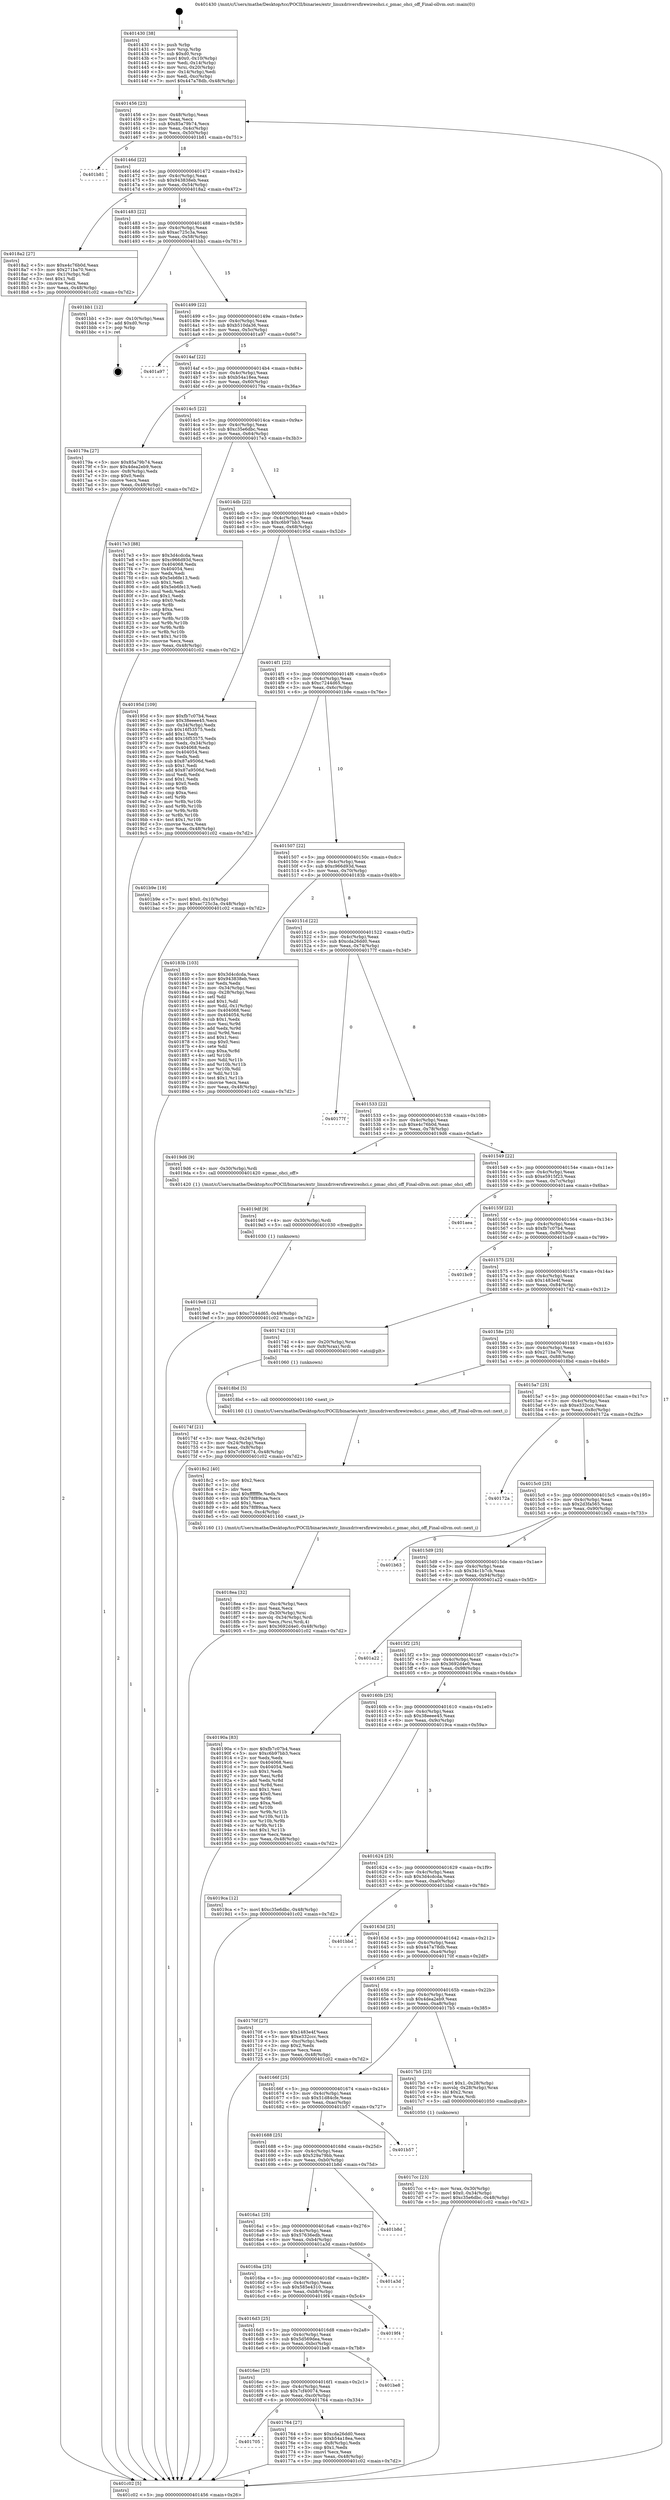 digraph "0x401430" {
  label = "0x401430 (/mnt/c/Users/mathe/Desktop/tcc/POCII/binaries/extr_linuxdriversfirewireohci.c_pmac_ohci_off_Final-ollvm.out::main(0))"
  labelloc = "t"
  node[shape=record]

  Entry [label="",width=0.3,height=0.3,shape=circle,fillcolor=black,style=filled]
  "0x401456" [label="{
     0x401456 [23]\l
     | [instrs]\l
     &nbsp;&nbsp;0x401456 \<+3\>: mov -0x48(%rbp),%eax\l
     &nbsp;&nbsp;0x401459 \<+2\>: mov %eax,%ecx\l
     &nbsp;&nbsp;0x40145b \<+6\>: sub $0x85a79b74,%ecx\l
     &nbsp;&nbsp;0x401461 \<+3\>: mov %eax,-0x4c(%rbp)\l
     &nbsp;&nbsp;0x401464 \<+3\>: mov %ecx,-0x50(%rbp)\l
     &nbsp;&nbsp;0x401467 \<+6\>: je 0000000000401b81 \<main+0x751\>\l
  }"]
  "0x401b81" [label="{
     0x401b81\l
  }", style=dashed]
  "0x40146d" [label="{
     0x40146d [22]\l
     | [instrs]\l
     &nbsp;&nbsp;0x40146d \<+5\>: jmp 0000000000401472 \<main+0x42\>\l
     &nbsp;&nbsp;0x401472 \<+3\>: mov -0x4c(%rbp),%eax\l
     &nbsp;&nbsp;0x401475 \<+5\>: sub $0x943838eb,%eax\l
     &nbsp;&nbsp;0x40147a \<+3\>: mov %eax,-0x54(%rbp)\l
     &nbsp;&nbsp;0x40147d \<+6\>: je 00000000004018a2 \<main+0x472\>\l
  }"]
  Exit [label="",width=0.3,height=0.3,shape=circle,fillcolor=black,style=filled,peripheries=2]
  "0x4018a2" [label="{
     0x4018a2 [27]\l
     | [instrs]\l
     &nbsp;&nbsp;0x4018a2 \<+5\>: mov $0xe4c76b0d,%eax\l
     &nbsp;&nbsp;0x4018a7 \<+5\>: mov $0x271ba70,%ecx\l
     &nbsp;&nbsp;0x4018ac \<+3\>: mov -0x1(%rbp),%dl\l
     &nbsp;&nbsp;0x4018af \<+3\>: test $0x1,%dl\l
     &nbsp;&nbsp;0x4018b2 \<+3\>: cmovne %ecx,%eax\l
     &nbsp;&nbsp;0x4018b5 \<+3\>: mov %eax,-0x48(%rbp)\l
     &nbsp;&nbsp;0x4018b8 \<+5\>: jmp 0000000000401c02 \<main+0x7d2\>\l
  }"]
  "0x401483" [label="{
     0x401483 [22]\l
     | [instrs]\l
     &nbsp;&nbsp;0x401483 \<+5\>: jmp 0000000000401488 \<main+0x58\>\l
     &nbsp;&nbsp;0x401488 \<+3\>: mov -0x4c(%rbp),%eax\l
     &nbsp;&nbsp;0x40148b \<+5\>: sub $0xac725c3a,%eax\l
     &nbsp;&nbsp;0x401490 \<+3\>: mov %eax,-0x58(%rbp)\l
     &nbsp;&nbsp;0x401493 \<+6\>: je 0000000000401bb1 \<main+0x781\>\l
  }"]
  "0x4019e8" [label="{
     0x4019e8 [12]\l
     | [instrs]\l
     &nbsp;&nbsp;0x4019e8 \<+7\>: movl $0xc7244d65,-0x48(%rbp)\l
     &nbsp;&nbsp;0x4019ef \<+5\>: jmp 0000000000401c02 \<main+0x7d2\>\l
  }"]
  "0x401bb1" [label="{
     0x401bb1 [12]\l
     | [instrs]\l
     &nbsp;&nbsp;0x401bb1 \<+3\>: mov -0x10(%rbp),%eax\l
     &nbsp;&nbsp;0x401bb4 \<+7\>: add $0xd0,%rsp\l
     &nbsp;&nbsp;0x401bbb \<+1\>: pop %rbp\l
     &nbsp;&nbsp;0x401bbc \<+1\>: ret\l
  }"]
  "0x401499" [label="{
     0x401499 [22]\l
     | [instrs]\l
     &nbsp;&nbsp;0x401499 \<+5\>: jmp 000000000040149e \<main+0x6e\>\l
     &nbsp;&nbsp;0x40149e \<+3\>: mov -0x4c(%rbp),%eax\l
     &nbsp;&nbsp;0x4014a1 \<+5\>: sub $0xb510da36,%eax\l
     &nbsp;&nbsp;0x4014a6 \<+3\>: mov %eax,-0x5c(%rbp)\l
     &nbsp;&nbsp;0x4014a9 \<+6\>: je 0000000000401a97 \<main+0x667\>\l
  }"]
  "0x4019df" [label="{
     0x4019df [9]\l
     | [instrs]\l
     &nbsp;&nbsp;0x4019df \<+4\>: mov -0x30(%rbp),%rdi\l
     &nbsp;&nbsp;0x4019e3 \<+5\>: call 0000000000401030 \<free@plt\>\l
     | [calls]\l
     &nbsp;&nbsp;0x401030 \{1\} (unknown)\l
  }"]
  "0x401a97" [label="{
     0x401a97\l
  }", style=dashed]
  "0x4014af" [label="{
     0x4014af [22]\l
     | [instrs]\l
     &nbsp;&nbsp;0x4014af \<+5\>: jmp 00000000004014b4 \<main+0x84\>\l
     &nbsp;&nbsp;0x4014b4 \<+3\>: mov -0x4c(%rbp),%eax\l
     &nbsp;&nbsp;0x4014b7 \<+5\>: sub $0xb54a18ea,%eax\l
     &nbsp;&nbsp;0x4014bc \<+3\>: mov %eax,-0x60(%rbp)\l
     &nbsp;&nbsp;0x4014bf \<+6\>: je 000000000040179a \<main+0x36a\>\l
  }"]
  "0x4018ea" [label="{
     0x4018ea [32]\l
     | [instrs]\l
     &nbsp;&nbsp;0x4018ea \<+6\>: mov -0xc4(%rbp),%ecx\l
     &nbsp;&nbsp;0x4018f0 \<+3\>: imul %eax,%ecx\l
     &nbsp;&nbsp;0x4018f3 \<+4\>: mov -0x30(%rbp),%rsi\l
     &nbsp;&nbsp;0x4018f7 \<+4\>: movslq -0x34(%rbp),%rdi\l
     &nbsp;&nbsp;0x4018fb \<+3\>: mov %ecx,(%rsi,%rdi,4)\l
     &nbsp;&nbsp;0x4018fe \<+7\>: movl $0x3692d4e0,-0x48(%rbp)\l
     &nbsp;&nbsp;0x401905 \<+5\>: jmp 0000000000401c02 \<main+0x7d2\>\l
  }"]
  "0x40179a" [label="{
     0x40179a [27]\l
     | [instrs]\l
     &nbsp;&nbsp;0x40179a \<+5\>: mov $0x85a79b74,%eax\l
     &nbsp;&nbsp;0x40179f \<+5\>: mov $0x4dea2eb9,%ecx\l
     &nbsp;&nbsp;0x4017a4 \<+3\>: mov -0x8(%rbp),%edx\l
     &nbsp;&nbsp;0x4017a7 \<+3\>: cmp $0x0,%edx\l
     &nbsp;&nbsp;0x4017aa \<+3\>: cmove %ecx,%eax\l
     &nbsp;&nbsp;0x4017ad \<+3\>: mov %eax,-0x48(%rbp)\l
     &nbsp;&nbsp;0x4017b0 \<+5\>: jmp 0000000000401c02 \<main+0x7d2\>\l
  }"]
  "0x4014c5" [label="{
     0x4014c5 [22]\l
     | [instrs]\l
     &nbsp;&nbsp;0x4014c5 \<+5\>: jmp 00000000004014ca \<main+0x9a\>\l
     &nbsp;&nbsp;0x4014ca \<+3\>: mov -0x4c(%rbp),%eax\l
     &nbsp;&nbsp;0x4014cd \<+5\>: sub $0xc35e6dbc,%eax\l
     &nbsp;&nbsp;0x4014d2 \<+3\>: mov %eax,-0x64(%rbp)\l
     &nbsp;&nbsp;0x4014d5 \<+6\>: je 00000000004017e3 \<main+0x3b3\>\l
  }"]
  "0x4018c2" [label="{
     0x4018c2 [40]\l
     | [instrs]\l
     &nbsp;&nbsp;0x4018c2 \<+5\>: mov $0x2,%ecx\l
     &nbsp;&nbsp;0x4018c7 \<+1\>: cltd\l
     &nbsp;&nbsp;0x4018c8 \<+2\>: idiv %ecx\l
     &nbsp;&nbsp;0x4018ca \<+6\>: imul $0xfffffffe,%edx,%ecx\l
     &nbsp;&nbsp;0x4018d0 \<+6\>: sub $0x78f89caa,%ecx\l
     &nbsp;&nbsp;0x4018d6 \<+3\>: add $0x1,%ecx\l
     &nbsp;&nbsp;0x4018d9 \<+6\>: add $0x78f89caa,%ecx\l
     &nbsp;&nbsp;0x4018df \<+6\>: mov %ecx,-0xc4(%rbp)\l
     &nbsp;&nbsp;0x4018e5 \<+5\>: call 0000000000401160 \<next_i\>\l
     | [calls]\l
     &nbsp;&nbsp;0x401160 \{1\} (/mnt/c/Users/mathe/Desktop/tcc/POCII/binaries/extr_linuxdriversfirewireohci.c_pmac_ohci_off_Final-ollvm.out::next_i)\l
  }"]
  "0x4017e3" [label="{
     0x4017e3 [88]\l
     | [instrs]\l
     &nbsp;&nbsp;0x4017e3 \<+5\>: mov $0x3d4cdcda,%eax\l
     &nbsp;&nbsp;0x4017e8 \<+5\>: mov $0xc966d93d,%ecx\l
     &nbsp;&nbsp;0x4017ed \<+7\>: mov 0x404068,%edx\l
     &nbsp;&nbsp;0x4017f4 \<+7\>: mov 0x404054,%esi\l
     &nbsp;&nbsp;0x4017fb \<+2\>: mov %edx,%edi\l
     &nbsp;&nbsp;0x4017fd \<+6\>: sub $0x5eb6fe13,%edi\l
     &nbsp;&nbsp;0x401803 \<+3\>: sub $0x1,%edi\l
     &nbsp;&nbsp;0x401806 \<+6\>: add $0x5eb6fe13,%edi\l
     &nbsp;&nbsp;0x40180c \<+3\>: imul %edi,%edx\l
     &nbsp;&nbsp;0x40180f \<+3\>: and $0x1,%edx\l
     &nbsp;&nbsp;0x401812 \<+3\>: cmp $0x0,%edx\l
     &nbsp;&nbsp;0x401815 \<+4\>: sete %r8b\l
     &nbsp;&nbsp;0x401819 \<+3\>: cmp $0xa,%esi\l
     &nbsp;&nbsp;0x40181c \<+4\>: setl %r9b\l
     &nbsp;&nbsp;0x401820 \<+3\>: mov %r8b,%r10b\l
     &nbsp;&nbsp;0x401823 \<+3\>: and %r9b,%r10b\l
     &nbsp;&nbsp;0x401826 \<+3\>: xor %r9b,%r8b\l
     &nbsp;&nbsp;0x401829 \<+3\>: or %r8b,%r10b\l
     &nbsp;&nbsp;0x40182c \<+4\>: test $0x1,%r10b\l
     &nbsp;&nbsp;0x401830 \<+3\>: cmovne %ecx,%eax\l
     &nbsp;&nbsp;0x401833 \<+3\>: mov %eax,-0x48(%rbp)\l
     &nbsp;&nbsp;0x401836 \<+5\>: jmp 0000000000401c02 \<main+0x7d2\>\l
  }"]
  "0x4014db" [label="{
     0x4014db [22]\l
     | [instrs]\l
     &nbsp;&nbsp;0x4014db \<+5\>: jmp 00000000004014e0 \<main+0xb0\>\l
     &nbsp;&nbsp;0x4014e0 \<+3\>: mov -0x4c(%rbp),%eax\l
     &nbsp;&nbsp;0x4014e3 \<+5\>: sub $0xc6b97bb3,%eax\l
     &nbsp;&nbsp;0x4014e8 \<+3\>: mov %eax,-0x68(%rbp)\l
     &nbsp;&nbsp;0x4014eb \<+6\>: je 000000000040195d \<main+0x52d\>\l
  }"]
  "0x4017cc" [label="{
     0x4017cc [23]\l
     | [instrs]\l
     &nbsp;&nbsp;0x4017cc \<+4\>: mov %rax,-0x30(%rbp)\l
     &nbsp;&nbsp;0x4017d0 \<+7\>: movl $0x0,-0x34(%rbp)\l
     &nbsp;&nbsp;0x4017d7 \<+7\>: movl $0xc35e6dbc,-0x48(%rbp)\l
     &nbsp;&nbsp;0x4017de \<+5\>: jmp 0000000000401c02 \<main+0x7d2\>\l
  }"]
  "0x40195d" [label="{
     0x40195d [109]\l
     | [instrs]\l
     &nbsp;&nbsp;0x40195d \<+5\>: mov $0xfb7c07b4,%eax\l
     &nbsp;&nbsp;0x401962 \<+5\>: mov $0x38eeee45,%ecx\l
     &nbsp;&nbsp;0x401967 \<+3\>: mov -0x34(%rbp),%edx\l
     &nbsp;&nbsp;0x40196a \<+6\>: sub $0x16f53575,%edx\l
     &nbsp;&nbsp;0x401970 \<+3\>: add $0x1,%edx\l
     &nbsp;&nbsp;0x401973 \<+6\>: add $0x16f53575,%edx\l
     &nbsp;&nbsp;0x401979 \<+3\>: mov %edx,-0x34(%rbp)\l
     &nbsp;&nbsp;0x40197c \<+7\>: mov 0x404068,%edx\l
     &nbsp;&nbsp;0x401983 \<+7\>: mov 0x404054,%esi\l
     &nbsp;&nbsp;0x40198a \<+2\>: mov %edx,%edi\l
     &nbsp;&nbsp;0x40198c \<+6\>: sub $0x87a9506d,%edi\l
     &nbsp;&nbsp;0x401992 \<+3\>: sub $0x1,%edi\l
     &nbsp;&nbsp;0x401995 \<+6\>: add $0x87a9506d,%edi\l
     &nbsp;&nbsp;0x40199b \<+3\>: imul %edi,%edx\l
     &nbsp;&nbsp;0x40199e \<+3\>: and $0x1,%edx\l
     &nbsp;&nbsp;0x4019a1 \<+3\>: cmp $0x0,%edx\l
     &nbsp;&nbsp;0x4019a4 \<+4\>: sete %r8b\l
     &nbsp;&nbsp;0x4019a8 \<+3\>: cmp $0xa,%esi\l
     &nbsp;&nbsp;0x4019ab \<+4\>: setl %r9b\l
     &nbsp;&nbsp;0x4019af \<+3\>: mov %r8b,%r10b\l
     &nbsp;&nbsp;0x4019b2 \<+3\>: and %r9b,%r10b\l
     &nbsp;&nbsp;0x4019b5 \<+3\>: xor %r9b,%r8b\l
     &nbsp;&nbsp;0x4019b8 \<+3\>: or %r8b,%r10b\l
     &nbsp;&nbsp;0x4019bb \<+4\>: test $0x1,%r10b\l
     &nbsp;&nbsp;0x4019bf \<+3\>: cmovne %ecx,%eax\l
     &nbsp;&nbsp;0x4019c2 \<+3\>: mov %eax,-0x48(%rbp)\l
     &nbsp;&nbsp;0x4019c5 \<+5\>: jmp 0000000000401c02 \<main+0x7d2\>\l
  }"]
  "0x4014f1" [label="{
     0x4014f1 [22]\l
     | [instrs]\l
     &nbsp;&nbsp;0x4014f1 \<+5\>: jmp 00000000004014f6 \<main+0xc6\>\l
     &nbsp;&nbsp;0x4014f6 \<+3\>: mov -0x4c(%rbp),%eax\l
     &nbsp;&nbsp;0x4014f9 \<+5\>: sub $0xc7244d65,%eax\l
     &nbsp;&nbsp;0x4014fe \<+3\>: mov %eax,-0x6c(%rbp)\l
     &nbsp;&nbsp;0x401501 \<+6\>: je 0000000000401b9e \<main+0x76e\>\l
  }"]
  "0x401705" [label="{
     0x401705\l
  }", style=dashed]
  "0x401b9e" [label="{
     0x401b9e [19]\l
     | [instrs]\l
     &nbsp;&nbsp;0x401b9e \<+7\>: movl $0x0,-0x10(%rbp)\l
     &nbsp;&nbsp;0x401ba5 \<+7\>: movl $0xac725c3a,-0x48(%rbp)\l
     &nbsp;&nbsp;0x401bac \<+5\>: jmp 0000000000401c02 \<main+0x7d2\>\l
  }"]
  "0x401507" [label="{
     0x401507 [22]\l
     | [instrs]\l
     &nbsp;&nbsp;0x401507 \<+5\>: jmp 000000000040150c \<main+0xdc\>\l
     &nbsp;&nbsp;0x40150c \<+3\>: mov -0x4c(%rbp),%eax\l
     &nbsp;&nbsp;0x40150f \<+5\>: sub $0xc966d93d,%eax\l
     &nbsp;&nbsp;0x401514 \<+3\>: mov %eax,-0x70(%rbp)\l
     &nbsp;&nbsp;0x401517 \<+6\>: je 000000000040183b \<main+0x40b\>\l
  }"]
  "0x401764" [label="{
     0x401764 [27]\l
     | [instrs]\l
     &nbsp;&nbsp;0x401764 \<+5\>: mov $0xcda26dd0,%eax\l
     &nbsp;&nbsp;0x401769 \<+5\>: mov $0xb54a18ea,%ecx\l
     &nbsp;&nbsp;0x40176e \<+3\>: mov -0x8(%rbp),%edx\l
     &nbsp;&nbsp;0x401771 \<+3\>: cmp $0x1,%edx\l
     &nbsp;&nbsp;0x401774 \<+3\>: cmovl %ecx,%eax\l
     &nbsp;&nbsp;0x401777 \<+3\>: mov %eax,-0x48(%rbp)\l
     &nbsp;&nbsp;0x40177a \<+5\>: jmp 0000000000401c02 \<main+0x7d2\>\l
  }"]
  "0x40183b" [label="{
     0x40183b [103]\l
     | [instrs]\l
     &nbsp;&nbsp;0x40183b \<+5\>: mov $0x3d4cdcda,%eax\l
     &nbsp;&nbsp;0x401840 \<+5\>: mov $0x943838eb,%ecx\l
     &nbsp;&nbsp;0x401845 \<+2\>: xor %edx,%edx\l
     &nbsp;&nbsp;0x401847 \<+3\>: mov -0x34(%rbp),%esi\l
     &nbsp;&nbsp;0x40184a \<+3\>: cmp -0x28(%rbp),%esi\l
     &nbsp;&nbsp;0x40184d \<+4\>: setl %dil\l
     &nbsp;&nbsp;0x401851 \<+4\>: and $0x1,%dil\l
     &nbsp;&nbsp;0x401855 \<+4\>: mov %dil,-0x1(%rbp)\l
     &nbsp;&nbsp;0x401859 \<+7\>: mov 0x404068,%esi\l
     &nbsp;&nbsp;0x401860 \<+8\>: mov 0x404054,%r8d\l
     &nbsp;&nbsp;0x401868 \<+3\>: sub $0x1,%edx\l
     &nbsp;&nbsp;0x40186b \<+3\>: mov %esi,%r9d\l
     &nbsp;&nbsp;0x40186e \<+3\>: add %edx,%r9d\l
     &nbsp;&nbsp;0x401871 \<+4\>: imul %r9d,%esi\l
     &nbsp;&nbsp;0x401875 \<+3\>: and $0x1,%esi\l
     &nbsp;&nbsp;0x401878 \<+3\>: cmp $0x0,%esi\l
     &nbsp;&nbsp;0x40187b \<+4\>: sete %dil\l
     &nbsp;&nbsp;0x40187f \<+4\>: cmp $0xa,%r8d\l
     &nbsp;&nbsp;0x401883 \<+4\>: setl %r10b\l
     &nbsp;&nbsp;0x401887 \<+3\>: mov %dil,%r11b\l
     &nbsp;&nbsp;0x40188a \<+3\>: and %r10b,%r11b\l
     &nbsp;&nbsp;0x40188d \<+3\>: xor %r10b,%dil\l
     &nbsp;&nbsp;0x401890 \<+3\>: or %dil,%r11b\l
     &nbsp;&nbsp;0x401893 \<+4\>: test $0x1,%r11b\l
     &nbsp;&nbsp;0x401897 \<+3\>: cmovne %ecx,%eax\l
     &nbsp;&nbsp;0x40189a \<+3\>: mov %eax,-0x48(%rbp)\l
     &nbsp;&nbsp;0x40189d \<+5\>: jmp 0000000000401c02 \<main+0x7d2\>\l
  }"]
  "0x40151d" [label="{
     0x40151d [22]\l
     | [instrs]\l
     &nbsp;&nbsp;0x40151d \<+5\>: jmp 0000000000401522 \<main+0xf2\>\l
     &nbsp;&nbsp;0x401522 \<+3\>: mov -0x4c(%rbp),%eax\l
     &nbsp;&nbsp;0x401525 \<+5\>: sub $0xcda26dd0,%eax\l
     &nbsp;&nbsp;0x40152a \<+3\>: mov %eax,-0x74(%rbp)\l
     &nbsp;&nbsp;0x40152d \<+6\>: je 000000000040177f \<main+0x34f\>\l
  }"]
  "0x4016ec" [label="{
     0x4016ec [25]\l
     | [instrs]\l
     &nbsp;&nbsp;0x4016ec \<+5\>: jmp 00000000004016f1 \<main+0x2c1\>\l
     &nbsp;&nbsp;0x4016f1 \<+3\>: mov -0x4c(%rbp),%eax\l
     &nbsp;&nbsp;0x4016f4 \<+5\>: sub $0x7cf40074,%eax\l
     &nbsp;&nbsp;0x4016f9 \<+6\>: mov %eax,-0xc0(%rbp)\l
     &nbsp;&nbsp;0x4016ff \<+6\>: je 0000000000401764 \<main+0x334\>\l
  }"]
  "0x40177f" [label="{
     0x40177f\l
  }", style=dashed]
  "0x401533" [label="{
     0x401533 [22]\l
     | [instrs]\l
     &nbsp;&nbsp;0x401533 \<+5\>: jmp 0000000000401538 \<main+0x108\>\l
     &nbsp;&nbsp;0x401538 \<+3\>: mov -0x4c(%rbp),%eax\l
     &nbsp;&nbsp;0x40153b \<+5\>: sub $0xe4c76b0d,%eax\l
     &nbsp;&nbsp;0x401540 \<+3\>: mov %eax,-0x78(%rbp)\l
     &nbsp;&nbsp;0x401543 \<+6\>: je 00000000004019d6 \<main+0x5a6\>\l
  }"]
  "0x401be8" [label="{
     0x401be8\l
  }", style=dashed]
  "0x4019d6" [label="{
     0x4019d6 [9]\l
     | [instrs]\l
     &nbsp;&nbsp;0x4019d6 \<+4\>: mov -0x30(%rbp),%rdi\l
     &nbsp;&nbsp;0x4019da \<+5\>: call 0000000000401420 \<pmac_ohci_off\>\l
     | [calls]\l
     &nbsp;&nbsp;0x401420 \{1\} (/mnt/c/Users/mathe/Desktop/tcc/POCII/binaries/extr_linuxdriversfirewireohci.c_pmac_ohci_off_Final-ollvm.out::pmac_ohci_off)\l
  }"]
  "0x401549" [label="{
     0x401549 [22]\l
     | [instrs]\l
     &nbsp;&nbsp;0x401549 \<+5\>: jmp 000000000040154e \<main+0x11e\>\l
     &nbsp;&nbsp;0x40154e \<+3\>: mov -0x4c(%rbp),%eax\l
     &nbsp;&nbsp;0x401551 \<+5\>: sub $0xe5915f23,%eax\l
     &nbsp;&nbsp;0x401556 \<+3\>: mov %eax,-0x7c(%rbp)\l
     &nbsp;&nbsp;0x401559 \<+6\>: je 0000000000401aea \<main+0x6ba\>\l
  }"]
  "0x4016d3" [label="{
     0x4016d3 [25]\l
     | [instrs]\l
     &nbsp;&nbsp;0x4016d3 \<+5\>: jmp 00000000004016d8 \<main+0x2a8\>\l
     &nbsp;&nbsp;0x4016d8 \<+3\>: mov -0x4c(%rbp),%eax\l
     &nbsp;&nbsp;0x4016db \<+5\>: sub $0x5d569dea,%eax\l
     &nbsp;&nbsp;0x4016e0 \<+6\>: mov %eax,-0xbc(%rbp)\l
     &nbsp;&nbsp;0x4016e6 \<+6\>: je 0000000000401be8 \<main+0x7b8\>\l
  }"]
  "0x401aea" [label="{
     0x401aea\l
  }", style=dashed]
  "0x40155f" [label="{
     0x40155f [22]\l
     | [instrs]\l
     &nbsp;&nbsp;0x40155f \<+5\>: jmp 0000000000401564 \<main+0x134\>\l
     &nbsp;&nbsp;0x401564 \<+3\>: mov -0x4c(%rbp),%eax\l
     &nbsp;&nbsp;0x401567 \<+5\>: sub $0xfb7c07b4,%eax\l
     &nbsp;&nbsp;0x40156c \<+3\>: mov %eax,-0x80(%rbp)\l
     &nbsp;&nbsp;0x40156f \<+6\>: je 0000000000401bc9 \<main+0x799\>\l
  }"]
  "0x4019f4" [label="{
     0x4019f4\l
  }", style=dashed]
  "0x401bc9" [label="{
     0x401bc9\l
  }", style=dashed]
  "0x401575" [label="{
     0x401575 [25]\l
     | [instrs]\l
     &nbsp;&nbsp;0x401575 \<+5\>: jmp 000000000040157a \<main+0x14a\>\l
     &nbsp;&nbsp;0x40157a \<+3\>: mov -0x4c(%rbp),%eax\l
     &nbsp;&nbsp;0x40157d \<+5\>: sub $0x1483e4f,%eax\l
     &nbsp;&nbsp;0x401582 \<+6\>: mov %eax,-0x84(%rbp)\l
     &nbsp;&nbsp;0x401588 \<+6\>: je 0000000000401742 \<main+0x312\>\l
  }"]
  "0x4016ba" [label="{
     0x4016ba [25]\l
     | [instrs]\l
     &nbsp;&nbsp;0x4016ba \<+5\>: jmp 00000000004016bf \<main+0x28f\>\l
     &nbsp;&nbsp;0x4016bf \<+3\>: mov -0x4c(%rbp),%eax\l
     &nbsp;&nbsp;0x4016c2 \<+5\>: sub $0x585e4310,%eax\l
     &nbsp;&nbsp;0x4016c7 \<+6\>: mov %eax,-0xb8(%rbp)\l
     &nbsp;&nbsp;0x4016cd \<+6\>: je 00000000004019f4 \<main+0x5c4\>\l
  }"]
  "0x401742" [label="{
     0x401742 [13]\l
     | [instrs]\l
     &nbsp;&nbsp;0x401742 \<+4\>: mov -0x20(%rbp),%rax\l
     &nbsp;&nbsp;0x401746 \<+4\>: mov 0x8(%rax),%rdi\l
     &nbsp;&nbsp;0x40174a \<+5\>: call 0000000000401060 \<atoi@plt\>\l
     | [calls]\l
     &nbsp;&nbsp;0x401060 \{1\} (unknown)\l
  }"]
  "0x40158e" [label="{
     0x40158e [25]\l
     | [instrs]\l
     &nbsp;&nbsp;0x40158e \<+5\>: jmp 0000000000401593 \<main+0x163\>\l
     &nbsp;&nbsp;0x401593 \<+3\>: mov -0x4c(%rbp),%eax\l
     &nbsp;&nbsp;0x401596 \<+5\>: sub $0x271ba70,%eax\l
     &nbsp;&nbsp;0x40159b \<+6\>: mov %eax,-0x88(%rbp)\l
     &nbsp;&nbsp;0x4015a1 \<+6\>: je 00000000004018bd \<main+0x48d\>\l
  }"]
  "0x401a3d" [label="{
     0x401a3d\l
  }", style=dashed]
  "0x4018bd" [label="{
     0x4018bd [5]\l
     | [instrs]\l
     &nbsp;&nbsp;0x4018bd \<+5\>: call 0000000000401160 \<next_i\>\l
     | [calls]\l
     &nbsp;&nbsp;0x401160 \{1\} (/mnt/c/Users/mathe/Desktop/tcc/POCII/binaries/extr_linuxdriversfirewireohci.c_pmac_ohci_off_Final-ollvm.out::next_i)\l
  }"]
  "0x4015a7" [label="{
     0x4015a7 [25]\l
     | [instrs]\l
     &nbsp;&nbsp;0x4015a7 \<+5\>: jmp 00000000004015ac \<main+0x17c\>\l
     &nbsp;&nbsp;0x4015ac \<+3\>: mov -0x4c(%rbp),%eax\l
     &nbsp;&nbsp;0x4015af \<+5\>: sub $0xe332ccc,%eax\l
     &nbsp;&nbsp;0x4015b4 \<+6\>: mov %eax,-0x8c(%rbp)\l
     &nbsp;&nbsp;0x4015ba \<+6\>: je 000000000040172a \<main+0x2fa\>\l
  }"]
  "0x4016a1" [label="{
     0x4016a1 [25]\l
     | [instrs]\l
     &nbsp;&nbsp;0x4016a1 \<+5\>: jmp 00000000004016a6 \<main+0x276\>\l
     &nbsp;&nbsp;0x4016a6 \<+3\>: mov -0x4c(%rbp),%eax\l
     &nbsp;&nbsp;0x4016a9 \<+5\>: sub $0x57636edb,%eax\l
     &nbsp;&nbsp;0x4016ae \<+6\>: mov %eax,-0xb4(%rbp)\l
     &nbsp;&nbsp;0x4016b4 \<+6\>: je 0000000000401a3d \<main+0x60d\>\l
  }"]
  "0x40172a" [label="{
     0x40172a\l
  }", style=dashed]
  "0x4015c0" [label="{
     0x4015c0 [25]\l
     | [instrs]\l
     &nbsp;&nbsp;0x4015c0 \<+5\>: jmp 00000000004015c5 \<main+0x195\>\l
     &nbsp;&nbsp;0x4015c5 \<+3\>: mov -0x4c(%rbp),%eax\l
     &nbsp;&nbsp;0x4015c8 \<+5\>: sub $0x2d3fa565,%eax\l
     &nbsp;&nbsp;0x4015cd \<+6\>: mov %eax,-0x90(%rbp)\l
     &nbsp;&nbsp;0x4015d3 \<+6\>: je 0000000000401b63 \<main+0x733\>\l
  }"]
  "0x401b8d" [label="{
     0x401b8d\l
  }", style=dashed]
  "0x401b63" [label="{
     0x401b63\l
  }", style=dashed]
  "0x4015d9" [label="{
     0x4015d9 [25]\l
     | [instrs]\l
     &nbsp;&nbsp;0x4015d9 \<+5\>: jmp 00000000004015de \<main+0x1ae\>\l
     &nbsp;&nbsp;0x4015de \<+3\>: mov -0x4c(%rbp),%eax\l
     &nbsp;&nbsp;0x4015e1 \<+5\>: sub $0x34c1b7cb,%eax\l
     &nbsp;&nbsp;0x4015e6 \<+6\>: mov %eax,-0x94(%rbp)\l
     &nbsp;&nbsp;0x4015ec \<+6\>: je 0000000000401a22 \<main+0x5f2\>\l
  }"]
  "0x401688" [label="{
     0x401688 [25]\l
     | [instrs]\l
     &nbsp;&nbsp;0x401688 \<+5\>: jmp 000000000040168d \<main+0x25d\>\l
     &nbsp;&nbsp;0x40168d \<+3\>: mov -0x4c(%rbp),%eax\l
     &nbsp;&nbsp;0x401690 \<+5\>: sub $0x529a79bb,%eax\l
     &nbsp;&nbsp;0x401695 \<+6\>: mov %eax,-0xb0(%rbp)\l
     &nbsp;&nbsp;0x40169b \<+6\>: je 0000000000401b8d \<main+0x75d\>\l
  }"]
  "0x401a22" [label="{
     0x401a22\l
  }", style=dashed]
  "0x4015f2" [label="{
     0x4015f2 [25]\l
     | [instrs]\l
     &nbsp;&nbsp;0x4015f2 \<+5\>: jmp 00000000004015f7 \<main+0x1c7\>\l
     &nbsp;&nbsp;0x4015f7 \<+3\>: mov -0x4c(%rbp),%eax\l
     &nbsp;&nbsp;0x4015fa \<+5\>: sub $0x3692d4e0,%eax\l
     &nbsp;&nbsp;0x4015ff \<+6\>: mov %eax,-0x98(%rbp)\l
     &nbsp;&nbsp;0x401605 \<+6\>: je 000000000040190a \<main+0x4da\>\l
  }"]
  "0x401b57" [label="{
     0x401b57\l
  }", style=dashed]
  "0x40190a" [label="{
     0x40190a [83]\l
     | [instrs]\l
     &nbsp;&nbsp;0x40190a \<+5\>: mov $0xfb7c07b4,%eax\l
     &nbsp;&nbsp;0x40190f \<+5\>: mov $0xc6b97bb3,%ecx\l
     &nbsp;&nbsp;0x401914 \<+2\>: xor %edx,%edx\l
     &nbsp;&nbsp;0x401916 \<+7\>: mov 0x404068,%esi\l
     &nbsp;&nbsp;0x40191d \<+7\>: mov 0x404054,%edi\l
     &nbsp;&nbsp;0x401924 \<+3\>: sub $0x1,%edx\l
     &nbsp;&nbsp;0x401927 \<+3\>: mov %esi,%r8d\l
     &nbsp;&nbsp;0x40192a \<+3\>: add %edx,%r8d\l
     &nbsp;&nbsp;0x40192d \<+4\>: imul %r8d,%esi\l
     &nbsp;&nbsp;0x401931 \<+3\>: and $0x1,%esi\l
     &nbsp;&nbsp;0x401934 \<+3\>: cmp $0x0,%esi\l
     &nbsp;&nbsp;0x401937 \<+4\>: sete %r9b\l
     &nbsp;&nbsp;0x40193b \<+3\>: cmp $0xa,%edi\l
     &nbsp;&nbsp;0x40193e \<+4\>: setl %r10b\l
     &nbsp;&nbsp;0x401942 \<+3\>: mov %r9b,%r11b\l
     &nbsp;&nbsp;0x401945 \<+3\>: and %r10b,%r11b\l
     &nbsp;&nbsp;0x401948 \<+3\>: xor %r10b,%r9b\l
     &nbsp;&nbsp;0x40194b \<+3\>: or %r9b,%r11b\l
     &nbsp;&nbsp;0x40194e \<+4\>: test $0x1,%r11b\l
     &nbsp;&nbsp;0x401952 \<+3\>: cmovne %ecx,%eax\l
     &nbsp;&nbsp;0x401955 \<+3\>: mov %eax,-0x48(%rbp)\l
     &nbsp;&nbsp;0x401958 \<+5\>: jmp 0000000000401c02 \<main+0x7d2\>\l
  }"]
  "0x40160b" [label="{
     0x40160b [25]\l
     | [instrs]\l
     &nbsp;&nbsp;0x40160b \<+5\>: jmp 0000000000401610 \<main+0x1e0\>\l
     &nbsp;&nbsp;0x401610 \<+3\>: mov -0x4c(%rbp),%eax\l
     &nbsp;&nbsp;0x401613 \<+5\>: sub $0x38eeee45,%eax\l
     &nbsp;&nbsp;0x401618 \<+6\>: mov %eax,-0x9c(%rbp)\l
     &nbsp;&nbsp;0x40161e \<+6\>: je 00000000004019ca \<main+0x59a\>\l
  }"]
  "0x40166f" [label="{
     0x40166f [25]\l
     | [instrs]\l
     &nbsp;&nbsp;0x40166f \<+5\>: jmp 0000000000401674 \<main+0x244\>\l
     &nbsp;&nbsp;0x401674 \<+3\>: mov -0x4c(%rbp),%eax\l
     &nbsp;&nbsp;0x401677 \<+5\>: sub $0x51d84cfe,%eax\l
     &nbsp;&nbsp;0x40167c \<+6\>: mov %eax,-0xac(%rbp)\l
     &nbsp;&nbsp;0x401682 \<+6\>: je 0000000000401b57 \<main+0x727\>\l
  }"]
  "0x4019ca" [label="{
     0x4019ca [12]\l
     | [instrs]\l
     &nbsp;&nbsp;0x4019ca \<+7\>: movl $0xc35e6dbc,-0x48(%rbp)\l
     &nbsp;&nbsp;0x4019d1 \<+5\>: jmp 0000000000401c02 \<main+0x7d2\>\l
  }"]
  "0x401624" [label="{
     0x401624 [25]\l
     | [instrs]\l
     &nbsp;&nbsp;0x401624 \<+5\>: jmp 0000000000401629 \<main+0x1f9\>\l
     &nbsp;&nbsp;0x401629 \<+3\>: mov -0x4c(%rbp),%eax\l
     &nbsp;&nbsp;0x40162c \<+5\>: sub $0x3d4cdcda,%eax\l
     &nbsp;&nbsp;0x401631 \<+6\>: mov %eax,-0xa0(%rbp)\l
     &nbsp;&nbsp;0x401637 \<+6\>: je 0000000000401bbd \<main+0x78d\>\l
  }"]
  "0x4017b5" [label="{
     0x4017b5 [23]\l
     | [instrs]\l
     &nbsp;&nbsp;0x4017b5 \<+7\>: movl $0x1,-0x28(%rbp)\l
     &nbsp;&nbsp;0x4017bc \<+4\>: movslq -0x28(%rbp),%rax\l
     &nbsp;&nbsp;0x4017c0 \<+4\>: shl $0x2,%rax\l
     &nbsp;&nbsp;0x4017c4 \<+3\>: mov %rax,%rdi\l
     &nbsp;&nbsp;0x4017c7 \<+5\>: call 0000000000401050 \<malloc@plt\>\l
     | [calls]\l
     &nbsp;&nbsp;0x401050 \{1\} (unknown)\l
  }"]
  "0x401bbd" [label="{
     0x401bbd\l
  }", style=dashed]
  "0x40163d" [label="{
     0x40163d [25]\l
     | [instrs]\l
     &nbsp;&nbsp;0x40163d \<+5\>: jmp 0000000000401642 \<main+0x212\>\l
     &nbsp;&nbsp;0x401642 \<+3\>: mov -0x4c(%rbp),%eax\l
     &nbsp;&nbsp;0x401645 \<+5\>: sub $0x447a78db,%eax\l
     &nbsp;&nbsp;0x40164a \<+6\>: mov %eax,-0xa4(%rbp)\l
     &nbsp;&nbsp;0x401650 \<+6\>: je 000000000040170f \<main+0x2df\>\l
  }"]
  "0x40174f" [label="{
     0x40174f [21]\l
     | [instrs]\l
     &nbsp;&nbsp;0x40174f \<+3\>: mov %eax,-0x24(%rbp)\l
     &nbsp;&nbsp;0x401752 \<+3\>: mov -0x24(%rbp),%eax\l
     &nbsp;&nbsp;0x401755 \<+3\>: mov %eax,-0x8(%rbp)\l
     &nbsp;&nbsp;0x401758 \<+7\>: movl $0x7cf40074,-0x48(%rbp)\l
     &nbsp;&nbsp;0x40175f \<+5\>: jmp 0000000000401c02 \<main+0x7d2\>\l
  }"]
  "0x40170f" [label="{
     0x40170f [27]\l
     | [instrs]\l
     &nbsp;&nbsp;0x40170f \<+5\>: mov $0x1483e4f,%eax\l
     &nbsp;&nbsp;0x401714 \<+5\>: mov $0xe332ccc,%ecx\l
     &nbsp;&nbsp;0x401719 \<+3\>: mov -0xc(%rbp),%edx\l
     &nbsp;&nbsp;0x40171c \<+3\>: cmp $0x2,%edx\l
     &nbsp;&nbsp;0x40171f \<+3\>: cmovne %ecx,%eax\l
     &nbsp;&nbsp;0x401722 \<+3\>: mov %eax,-0x48(%rbp)\l
     &nbsp;&nbsp;0x401725 \<+5\>: jmp 0000000000401c02 \<main+0x7d2\>\l
  }"]
  "0x401656" [label="{
     0x401656 [25]\l
     | [instrs]\l
     &nbsp;&nbsp;0x401656 \<+5\>: jmp 000000000040165b \<main+0x22b\>\l
     &nbsp;&nbsp;0x40165b \<+3\>: mov -0x4c(%rbp),%eax\l
     &nbsp;&nbsp;0x40165e \<+5\>: sub $0x4dea2eb9,%eax\l
     &nbsp;&nbsp;0x401663 \<+6\>: mov %eax,-0xa8(%rbp)\l
     &nbsp;&nbsp;0x401669 \<+6\>: je 00000000004017b5 \<main+0x385\>\l
  }"]
  "0x401c02" [label="{
     0x401c02 [5]\l
     | [instrs]\l
     &nbsp;&nbsp;0x401c02 \<+5\>: jmp 0000000000401456 \<main+0x26\>\l
  }"]
  "0x401430" [label="{
     0x401430 [38]\l
     | [instrs]\l
     &nbsp;&nbsp;0x401430 \<+1\>: push %rbp\l
     &nbsp;&nbsp;0x401431 \<+3\>: mov %rsp,%rbp\l
     &nbsp;&nbsp;0x401434 \<+7\>: sub $0xd0,%rsp\l
     &nbsp;&nbsp;0x40143b \<+7\>: movl $0x0,-0x10(%rbp)\l
     &nbsp;&nbsp;0x401442 \<+3\>: mov %edi,-0x14(%rbp)\l
     &nbsp;&nbsp;0x401445 \<+4\>: mov %rsi,-0x20(%rbp)\l
     &nbsp;&nbsp;0x401449 \<+3\>: mov -0x14(%rbp),%edi\l
     &nbsp;&nbsp;0x40144c \<+3\>: mov %edi,-0xc(%rbp)\l
     &nbsp;&nbsp;0x40144f \<+7\>: movl $0x447a78db,-0x48(%rbp)\l
  }"]
  Entry -> "0x401430" [label=" 1"]
  "0x401456" -> "0x401b81" [label=" 0"]
  "0x401456" -> "0x40146d" [label=" 18"]
  "0x401bb1" -> Exit [label=" 1"]
  "0x40146d" -> "0x4018a2" [label=" 2"]
  "0x40146d" -> "0x401483" [label=" 16"]
  "0x401b9e" -> "0x401c02" [label=" 1"]
  "0x401483" -> "0x401bb1" [label=" 1"]
  "0x401483" -> "0x401499" [label=" 15"]
  "0x4019e8" -> "0x401c02" [label=" 1"]
  "0x401499" -> "0x401a97" [label=" 0"]
  "0x401499" -> "0x4014af" [label=" 15"]
  "0x4019df" -> "0x4019e8" [label=" 1"]
  "0x4014af" -> "0x40179a" [label=" 1"]
  "0x4014af" -> "0x4014c5" [label=" 14"]
  "0x4019d6" -> "0x4019df" [label=" 1"]
  "0x4014c5" -> "0x4017e3" [label=" 2"]
  "0x4014c5" -> "0x4014db" [label=" 12"]
  "0x4019ca" -> "0x401c02" [label=" 1"]
  "0x4014db" -> "0x40195d" [label=" 1"]
  "0x4014db" -> "0x4014f1" [label=" 11"]
  "0x40195d" -> "0x401c02" [label=" 1"]
  "0x4014f1" -> "0x401b9e" [label=" 1"]
  "0x4014f1" -> "0x401507" [label=" 10"]
  "0x40190a" -> "0x401c02" [label=" 1"]
  "0x401507" -> "0x40183b" [label=" 2"]
  "0x401507" -> "0x40151d" [label=" 8"]
  "0x4018ea" -> "0x401c02" [label=" 1"]
  "0x40151d" -> "0x40177f" [label=" 0"]
  "0x40151d" -> "0x401533" [label=" 8"]
  "0x4018bd" -> "0x4018c2" [label=" 1"]
  "0x401533" -> "0x4019d6" [label=" 1"]
  "0x401533" -> "0x401549" [label=" 7"]
  "0x4018a2" -> "0x401c02" [label=" 2"]
  "0x401549" -> "0x401aea" [label=" 0"]
  "0x401549" -> "0x40155f" [label=" 7"]
  "0x4017e3" -> "0x401c02" [label=" 2"]
  "0x40155f" -> "0x401bc9" [label=" 0"]
  "0x40155f" -> "0x401575" [label=" 7"]
  "0x4017cc" -> "0x401c02" [label=" 1"]
  "0x401575" -> "0x401742" [label=" 1"]
  "0x401575" -> "0x40158e" [label=" 6"]
  "0x40179a" -> "0x401c02" [label=" 1"]
  "0x40158e" -> "0x4018bd" [label=" 1"]
  "0x40158e" -> "0x4015a7" [label=" 5"]
  "0x401764" -> "0x401c02" [label=" 1"]
  "0x4015a7" -> "0x40172a" [label=" 0"]
  "0x4015a7" -> "0x4015c0" [label=" 5"]
  "0x4016ec" -> "0x401764" [label=" 1"]
  "0x4015c0" -> "0x401b63" [label=" 0"]
  "0x4015c0" -> "0x4015d9" [label=" 5"]
  "0x4018c2" -> "0x4018ea" [label=" 1"]
  "0x4015d9" -> "0x401a22" [label=" 0"]
  "0x4015d9" -> "0x4015f2" [label=" 5"]
  "0x4016d3" -> "0x401be8" [label=" 0"]
  "0x4015f2" -> "0x40190a" [label=" 1"]
  "0x4015f2" -> "0x40160b" [label=" 4"]
  "0x40183b" -> "0x401c02" [label=" 2"]
  "0x40160b" -> "0x4019ca" [label=" 1"]
  "0x40160b" -> "0x401624" [label=" 3"]
  "0x4016ba" -> "0x4019f4" [label=" 0"]
  "0x401624" -> "0x401bbd" [label=" 0"]
  "0x401624" -> "0x40163d" [label=" 3"]
  "0x4017b5" -> "0x4017cc" [label=" 1"]
  "0x40163d" -> "0x40170f" [label=" 1"]
  "0x40163d" -> "0x401656" [label=" 2"]
  "0x40170f" -> "0x401c02" [label=" 1"]
  "0x401430" -> "0x401456" [label=" 1"]
  "0x401c02" -> "0x401456" [label=" 17"]
  "0x401742" -> "0x40174f" [label=" 1"]
  "0x40174f" -> "0x401c02" [label=" 1"]
  "0x4016a1" -> "0x4016ba" [label=" 1"]
  "0x401656" -> "0x4017b5" [label=" 1"]
  "0x401656" -> "0x40166f" [label=" 1"]
  "0x4016ba" -> "0x4016d3" [label=" 1"]
  "0x40166f" -> "0x401b57" [label=" 0"]
  "0x40166f" -> "0x401688" [label=" 1"]
  "0x4016d3" -> "0x4016ec" [label=" 1"]
  "0x401688" -> "0x401b8d" [label=" 0"]
  "0x401688" -> "0x4016a1" [label=" 1"]
  "0x4016ec" -> "0x401705" [label=" 0"]
  "0x4016a1" -> "0x401a3d" [label=" 0"]
}
